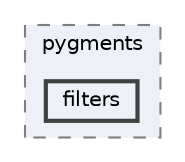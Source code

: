 digraph "C:/Users/LukeMabie/documents/Development/Password_Saver_Using_Django-master/venv/Lib/site-packages/pip/_vendor/pygments/filters"
{
 // LATEX_PDF_SIZE
  bgcolor="transparent";
  edge [fontname=Helvetica,fontsize=10,labelfontname=Helvetica,labelfontsize=10];
  node [fontname=Helvetica,fontsize=10,shape=box,height=0.2,width=0.4];
  compound=true
  subgraph clusterdir_32dd683f4314d4c48b08d41232c1e397 {
    graph [ bgcolor="#edf0f7", pencolor="grey50", label="pygments", fontname=Helvetica,fontsize=10 style="filled,dashed", URL="dir_32dd683f4314d4c48b08d41232c1e397.html",tooltip=""]
  dir_9aa97769661c8b39219473bffafe9cb0 [label="filters", fillcolor="#edf0f7", color="grey25", style="filled,bold", URL="dir_9aa97769661c8b39219473bffafe9cb0.html",tooltip=""];
  }
}
